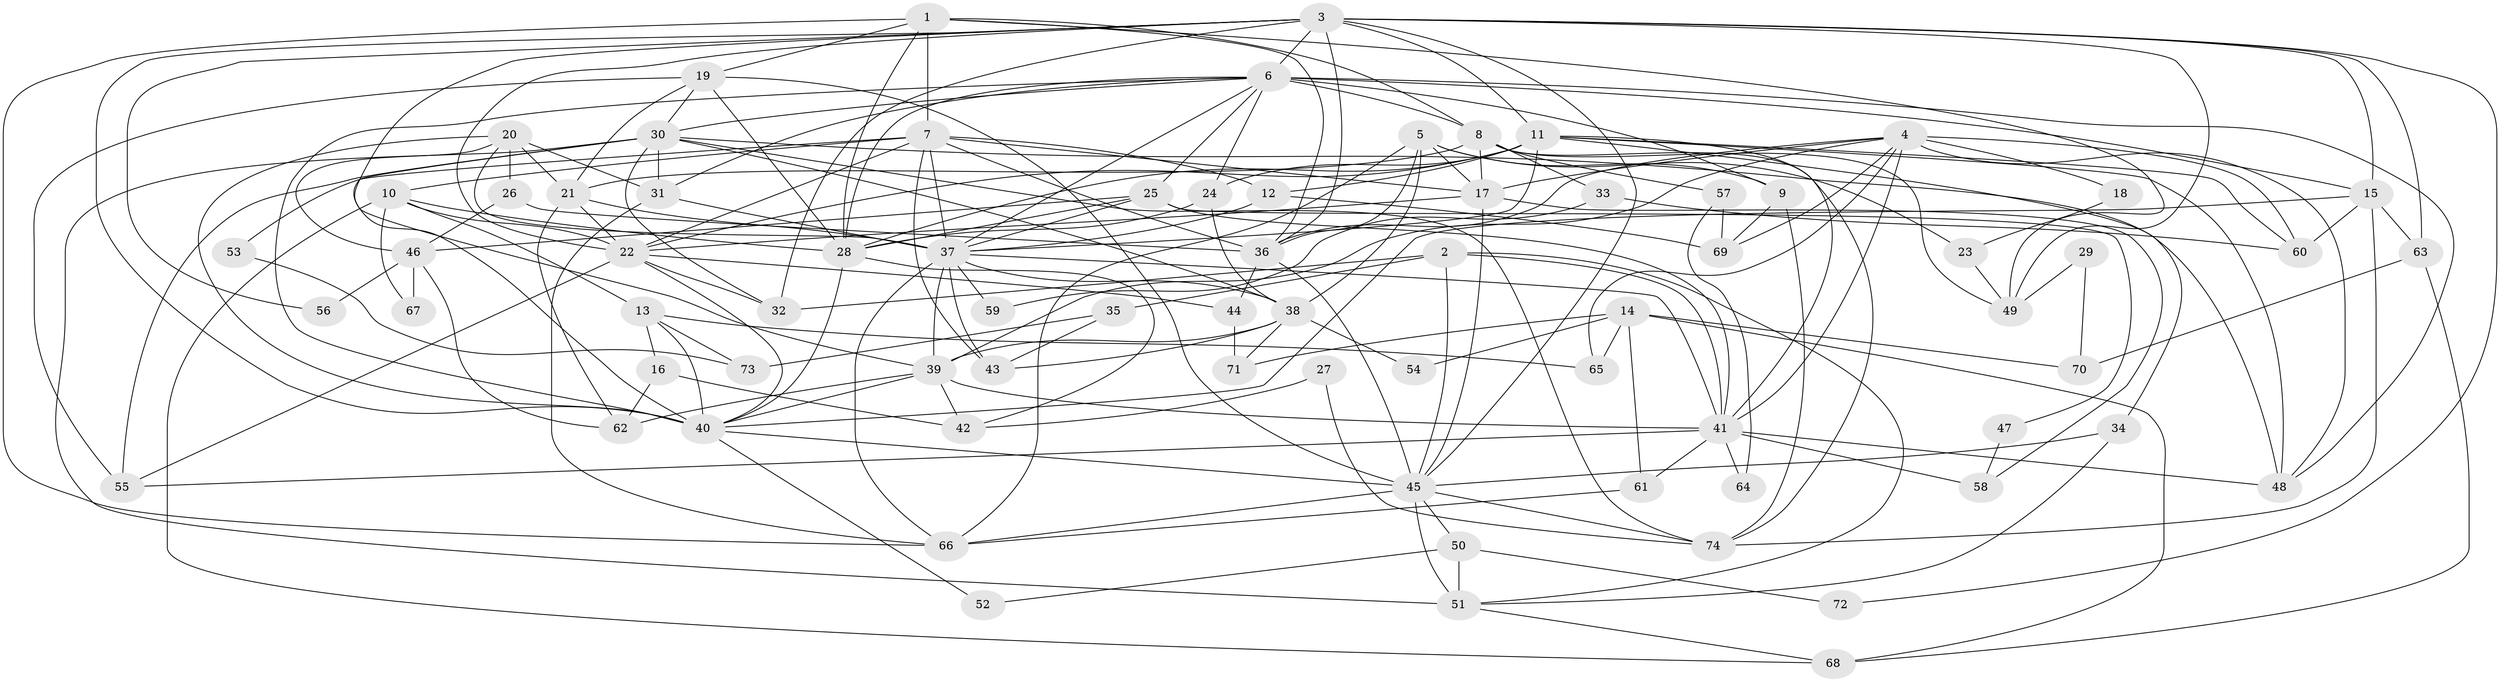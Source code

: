 // original degree distribution, {2: 0.14864864864864866, 5: 0.17567567567567569, 3: 0.2905405405405405, 6: 0.13513513513513514, 4: 0.20270270270270271, 7: 0.0472972972972973}
// Generated by graph-tools (version 1.1) at 2025/36/03/09/25 02:36:27]
// undirected, 74 vertices, 195 edges
graph export_dot {
graph [start="1"]
  node [color=gray90,style=filled];
  1;
  2;
  3;
  4;
  5;
  6;
  7;
  8;
  9;
  10;
  11;
  12;
  13;
  14;
  15;
  16;
  17;
  18;
  19;
  20;
  21;
  22;
  23;
  24;
  25;
  26;
  27;
  28;
  29;
  30;
  31;
  32;
  33;
  34;
  35;
  36;
  37;
  38;
  39;
  40;
  41;
  42;
  43;
  44;
  45;
  46;
  47;
  48;
  49;
  50;
  51;
  52;
  53;
  54;
  55;
  56;
  57;
  58;
  59;
  60;
  61;
  62;
  63;
  64;
  65;
  66;
  67;
  68;
  69;
  70;
  71;
  72;
  73;
  74;
  1 -- 7 [weight=2.0];
  1 -- 8 [weight=1.0];
  1 -- 19 [weight=2.0];
  1 -- 28 [weight=1.0];
  1 -- 36 [weight=1.0];
  1 -- 49 [weight=1.0];
  1 -- 66 [weight=1.0];
  2 -- 32 [weight=1.0];
  2 -- 35 [weight=1.0];
  2 -- 41 [weight=1.0];
  2 -- 45 [weight=1.0];
  2 -- 51 [weight=1.0];
  3 -- 6 [weight=2.0];
  3 -- 11 [weight=1.0];
  3 -- 15 [weight=1.0];
  3 -- 22 [weight=1.0];
  3 -- 32 [weight=1.0];
  3 -- 36 [weight=1.0];
  3 -- 39 [weight=1.0];
  3 -- 40 [weight=1.0];
  3 -- 45 [weight=1.0];
  3 -- 49 [weight=1.0];
  3 -- 56 [weight=1.0];
  3 -- 63 [weight=1.0];
  3 -- 72 [weight=1.0];
  4 -- 17 [weight=1.0];
  4 -- 18 [weight=1.0];
  4 -- 36 [weight=1.0];
  4 -- 39 [weight=2.0];
  4 -- 41 [weight=1.0];
  4 -- 48 [weight=1.0];
  4 -- 60 [weight=1.0];
  4 -- 65 [weight=1.0];
  4 -- 69 [weight=1.0];
  5 -- 9 [weight=1.0];
  5 -- 17 [weight=1.0];
  5 -- 23 [weight=1.0];
  5 -- 36 [weight=1.0];
  5 -- 38 [weight=1.0];
  5 -- 66 [weight=1.0];
  6 -- 8 [weight=3.0];
  6 -- 9 [weight=1.0];
  6 -- 15 [weight=1.0];
  6 -- 24 [weight=1.0];
  6 -- 25 [weight=1.0];
  6 -- 28 [weight=1.0];
  6 -- 30 [weight=1.0];
  6 -- 31 [weight=1.0];
  6 -- 37 [weight=1.0];
  6 -- 40 [weight=1.0];
  6 -- 48 [weight=1.0];
  7 -- 10 [weight=1.0];
  7 -- 12 [weight=1.0];
  7 -- 17 [weight=2.0];
  7 -- 22 [weight=1.0];
  7 -- 36 [weight=1.0];
  7 -- 37 [weight=1.0];
  7 -- 43 [weight=1.0];
  7 -- 53 [weight=1.0];
  8 -- 17 [weight=1.0];
  8 -- 21 [weight=1.0];
  8 -- 33 [weight=1.0];
  8 -- 49 [weight=1.0];
  8 -- 57 [weight=1.0];
  8 -- 74 [weight=1.0];
  9 -- 69 [weight=1.0];
  9 -- 74 [weight=1.0];
  10 -- 13 [weight=1.0];
  10 -- 22 [weight=1.0];
  10 -- 28 [weight=1.0];
  10 -- 67 [weight=1.0];
  10 -- 68 [weight=1.0];
  11 -- 12 [weight=2.0];
  11 -- 22 [weight=1.0];
  11 -- 24 [weight=1.0];
  11 -- 28 [weight=1.0];
  11 -- 34 [weight=1.0];
  11 -- 37 [weight=1.0];
  11 -- 41 [weight=1.0];
  11 -- 48 [weight=1.0];
  11 -- 60 [weight=1.0];
  12 -- 37 [weight=1.0];
  12 -- 69 [weight=1.0];
  13 -- 16 [weight=1.0];
  13 -- 40 [weight=1.0];
  13 -- 65 [weight=1.0];
  13 -- 73 [weight=1.0];
  14 -- 54 [weight=1.0];
  14 -- 61 [weight=1.0];
  14 -- 65 [weight=1.0];
  14 -- 68 [weight=1.0];
  14 -- 70 [weight=1.0];
  14 -- 71 [weight=1.0];
  15 -- 40 [weight=1.0];
  15 -- 60 [weight=1.0];
  15 -- 63 [weight=1.0];
  15 -- 74 [weight=1.0];
  16 -- 42 [weight=1.0];
  16 -- 62 [weight=1.0];
  17 -- 22 [weight=1.0];
  17 -- 45 [weight=1.0];
  17 -- 58 [weight=1.0];
  18 -- 23 [weight=1.0];
  19 -- 21 [weight=1.0];
  19 -- 28 [weight=1.0];
  19 -- 30 [weight=1.0];
  19 -- 45 [weight=1.0];
  19 -- 55 [weight=1.0];
  20 -- 21 [weight=2.0];
  20 -- 26 [weight=1.0];
  20 -- 31 [weight=3.0];
  20 -- 37 [weight=1.0];
  20 -- 40 [weight=3.0];
  20 -- 46 [weight=1.0];
  21 -- 22 [weight=1.0];
  21 -- 37 [weight=1.0];
  21 -- 62 [weight=1.0];
  22 -- 32 [weight=1.0];
  22 -- 40 [weight=1.0];
  22 -- 44 [weight=1.0];
  22 -- 55 [weight=1.0];
  23 -- 49 [weight=1.0];
  24 -- 28 [weight=1.0];
  24 -- 38 [weight=1.0];
  25 -- 28 [weight=1.0];
  25 -- 37 [weight=1.0];
  25 -- 41 [weight=1.0];
  25 -- 46 [weight=1.0];
  25 -- 47 [weight=1.0];
  26 -- 36 [weight=1.0];
  26 -- 46 [weight=1.0];
  27 -- 42 [weight=1.0];
  27 -- 74 [weight=1.0];
  28 -- 40 [weight=1.0];
  28 -- 42 [weight=1.0];
  29 -- 49 [weight=1.0];
  29 -- 70 [weight=1.0];
  30 -- 31 [weight=1.0];
  30 -- 32 [weight=1.0];
  30 -- 38 [weight=1.0];
  30 -- 40 [weight=1.0];
  30 -- 48 [weight=1.0];
  30 -- 51 [weight=1.0];
  30 -- 55 [weight=1.0];
  30 -- 74 [weight=1.0];
  31 -- 37 [weight=1.0];
  31 -- 66 [weight=1.0];
  33 -- 59 [weight=1.0];
  33 -- 60 [weight=1.0];
  34 -- 45 [weight=1.0];
  34 -- 51 [weight=1.0];
  35 -- 43 [weight=1.0];
  35 -- 73 [weight=1.0];
  36 -- 44 [weight=1.0];
  36 -- 45 [weight=2.0];
  37 -- 38 [weight=1.0];
  37 -- 39 [weight=1.0];
  37 -- 41 [weight=1.0];
  37 -- 43 [weight=1.0];
  37 -- 59 [weight=1.0];
  37 -- 66 [weight=1.0];
  38 -- 39 [weight=1.0];
  38 -- 43 [weight=1.0];
  38 -- 54 [weight=1.0];
  38 -- 71 [weight=1.0];
  39 -- 40 [weight=1.0];
  39 -- 41 [weight=1.0];
  39 -- 42 [weight=1.0];
  39 -- 62 [weight=1.0];
  40 -- 45 [weight=3.0];
  40 -- 52 [weight=1.0];
  41 -- 48 [weight=1.0];
  41 -- 55 [weight=1.0];
  41 -- 58 [weight=3.0];
  41 -- 61 [weight=1.0];
  41 -- 64 [weight=1.0];
  44 -- 71 [weight=1.0];
  45 -- 50 [weight=1.0];
  45 -- 51 [weight=2.0];
  45 -- 66 [weight=1.0];
  45 -- 74 [weight=1.0];
  46 -- 56 [weight=1.0];
  46 -- 62 [weight=1.0];
  46 -- 67 [weight=1.0];
  47 -- 58 [weight=1.0];
  50 -- 51 [weight=1.0];
  50 -- 52 [weight=1.0];
  50 -- 72 [weight=1.0];
  51 -- 68 [weight=1.0];
  53 -- 73 [weight=1.0];
  57 -- 64 [weight=1.0];
  57 -- 69 [weight=1.0];
  61 -- 66 [weight=1.0];
  63 -- 68 [weight=1.0];
  63 -- 70 [weight=1.0];
}
